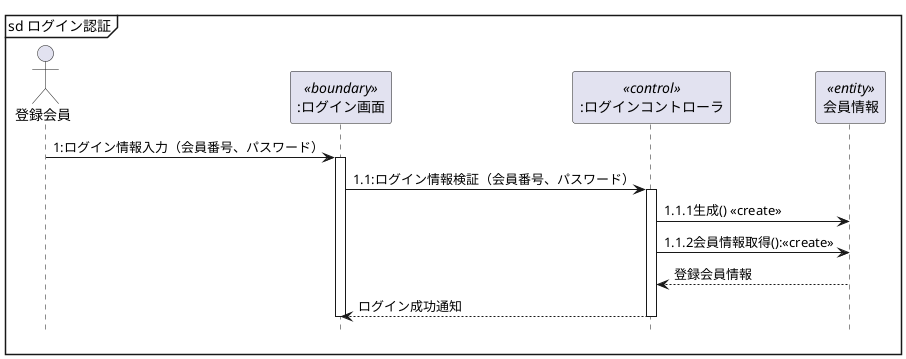 @startuml
hide footbox
Actor 登録会員 as member
participant ":ログイン画面" as boundary <<boundary>>
participant ":ログインコントローラ" as control <<control>>
participant "会員情報" as entity <<entity>>
mainframe sd ログイン認証
member -> boundary : 1:ログイン情報入力（会員番号、パスワード）
activate boundary
boundary -> control : 1.1:ログイン情報検証（会員番号、パスワード）
 activate control
' create entity
 control -> entity :1.1.1生成() <<create>>
 control -> entity : 1.1.2会員情報取得():<<create>>
' activate entity
 control <-- entity : 登録会員情報
deactivate entity
boundary <-- control : ログイン成功通知
deactivate control
deactivate boundary
' control -> entity : <<create>>\n1.1.1生成():
' control -> entity : 1.1.2会員情報取得():<<create>>
' control <- entity : 登録会員情報
@enduml